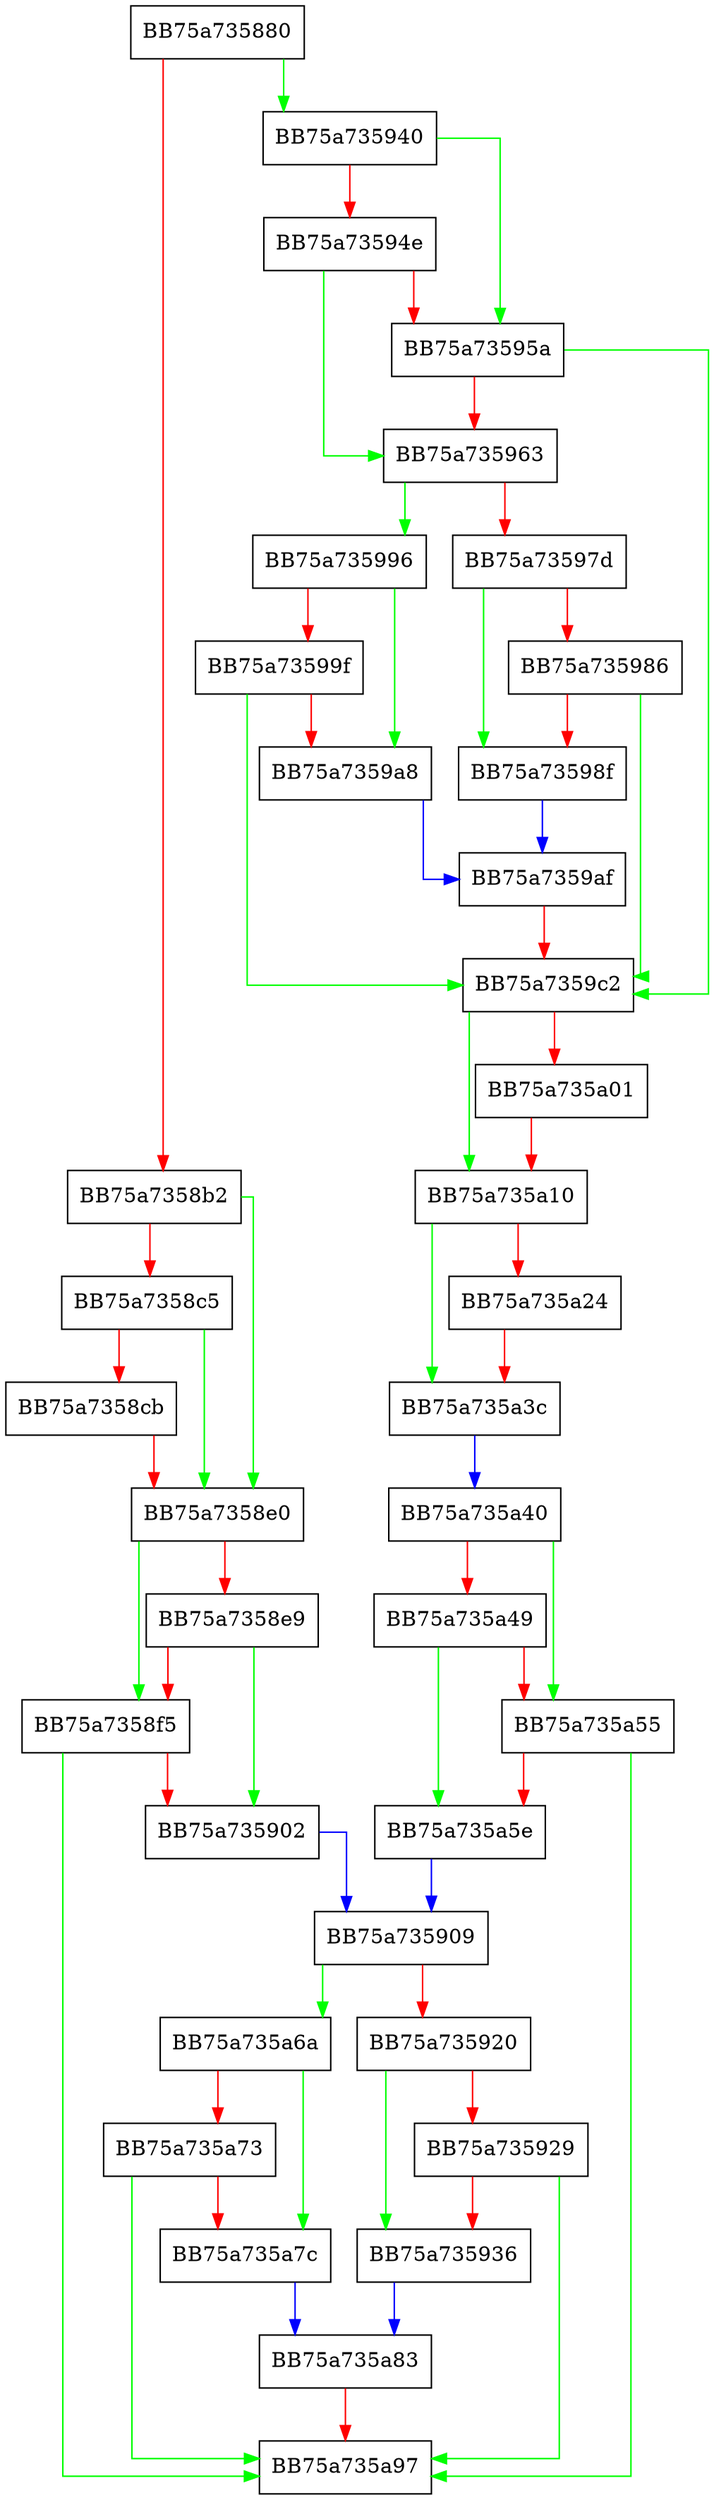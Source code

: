 digraph RunTask {
  node [shape="box"];
  graph [splines=ortho];
  BB75a735880 -> BB75a735940 [color="green"];
  BB75a735880 -> BB75a7358b2 [color="red"];
  BB75a7358b2 -> BB75a7358e0 [color="green"];
  BB75a7358b2 -> BB75a7358c5 [color="red"];
  BB75a7358c5 -> BB75a7358e0 [color="green"];
  BB75a7358c5 -> BB75a7358cb [color="red"];
  BB75a7358cb -> BB75a7358e0 [color="red"];
  BB75a7358e0 -> BB75a7358f5 [color="green"];
  BB75a7358e0 -> BB75a7358e9 [color="red"];
  BB75a7358e9 -> BB75a735902 [color="green"];
  BB75a7358e9 -> BB75a7358f5 [color="red"];
  BB75a7358f5 -> BB75a735a97 [color="green"];
  BB75a7358f5 -> BB75a735902 [color="red"];
  BB75a735902 -> BB75a735909 [color="blue"];
  BB75a735909 -> BB75a735a6a [color="green"];
  BB75a735909 -> BB75a735920 [color="red"];
  BB75a735920 -> BB75a735936 [color="green"];
  BB75a735920 -> BB75a735929 [color="red"];
  BB75a735929 -> BB75a735a97 [color="green"];
  BB75a735929 -> BB75a735936 [color="red"];
  BB75a735936 -> BB75a735a83 [color="blue"];
  BB75a735940 -> BB75a73595a [color="green"];
  BB75a735940 -> BB75a73594e [color="red"];
  BB75a73594e -> BB75a735963 [color="green"];
  BB75a73594e -> BB75a73595a [color="red"];
  BB75a73595a -> BB75a7359c2 [color="green"];
  BB75a73595a -> BB75a735963 [color="red"];
  BB75a735963 -> BB75a735996 [color="green"];
  BB75a735963 -> BB75a73597d [color="red"];
  BB75a73597d -> BB75a73598f [color="green"];
  BB75a73597d -> BB75a735986 [color="red"];
  BB75a735986 -> BB75a7359c2 [color="green"];
  BB75a735986 -> BB75a73598f [color="red"];
  BB75a73598f -> BB75a7359af [color="blue"];
  BB75a735996 -> BB75a7359a8 [color="green"];
  BB75a735996 -> BB75a73599f [color="red"];
  BB75a73599f -> BB75a7359c2 [color="green"];
  BB75a73599f -> BB75a7359a8 [color="red"];
  BB75a7359a8 -> BB75a7359af [color="blue"];
  BB75a7359af -> BB75a7359c2 [color="red"];
  BB75a7359c2 -> BB75a735a10 [color="green"];
  BB75a7359c2 -> BB75a735a01 [color="red"];
  BB75a735a01 -> BB75a735a10 [color="red"];
  BB75a735a10 -> BB75a735a3c [color="green"];
  BB75a735a10 -> BB75a735a24 [color="red"];
  BB75a735a24 -> BB75a735a3c [color="red"];
  BB75a735a3c -> BB75a735a40 [color="blue"];
  BB75a735a40 -> BB75a735a55 [color="green"];
  BB75a735a40 -> BB75a735a49 [color="red"];
  BB75a735a49 -> BB75a735a5e [color="green"];
  BB75a735a49 -> BB75a735a55 [color="red"];
  BB75a735a55 -> BB75a735a97 [color="green"];
  BB75a735a55 -> BB75a735a5e [color="red"];
  BB75a735a5e -> BB75a735909 [color="blue"];
  BB75a735a6a -> BB75a735a7c [color="green"];
  BB75a735a6a -> BB75a735a73 [color="red"];
  BB75a735a73 -> BB75a735a97 [color="green"];
  BB75a735a73 -> BB75a735a7c [color="red"];
  BB75a735a7c -> BB75a735a83 [color="blue"];
  BB75a735a83 -> BB75a735a97 [color="red"];
}